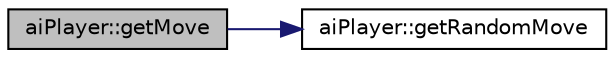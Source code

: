 digraph "aiPlayer::getMove"
{
  edge [fontname="Helvetica",fontsize="10",labelfontname="Helvetica",labelfontsize="10"];
  node [fontname="Helvetica",fontsize="10",shape=record];
  rankdir="LR";
  Node1 [label="aiPlayer::getMove",height=0.2,width=0.4,color="black", fillcolor="grey75", style="filled" fontcolor="black"];
  Node1 -> Node2 [color="midnightblue",fontsize="10",style="solid",fontname="Helvetica"];
  Node2 [label="aiPlayer::getRandomMove",height=0.2,width=0.4,color="black", fillcolor="white", style="filled",URL="$classai_player.html#a9290bc63d6b1752a44784d8bd75f365b",tooltip="Liefert einen zufällig generierten Zug zurück. Der Zug bechtet keine ungültigen Züge ..."];
}
